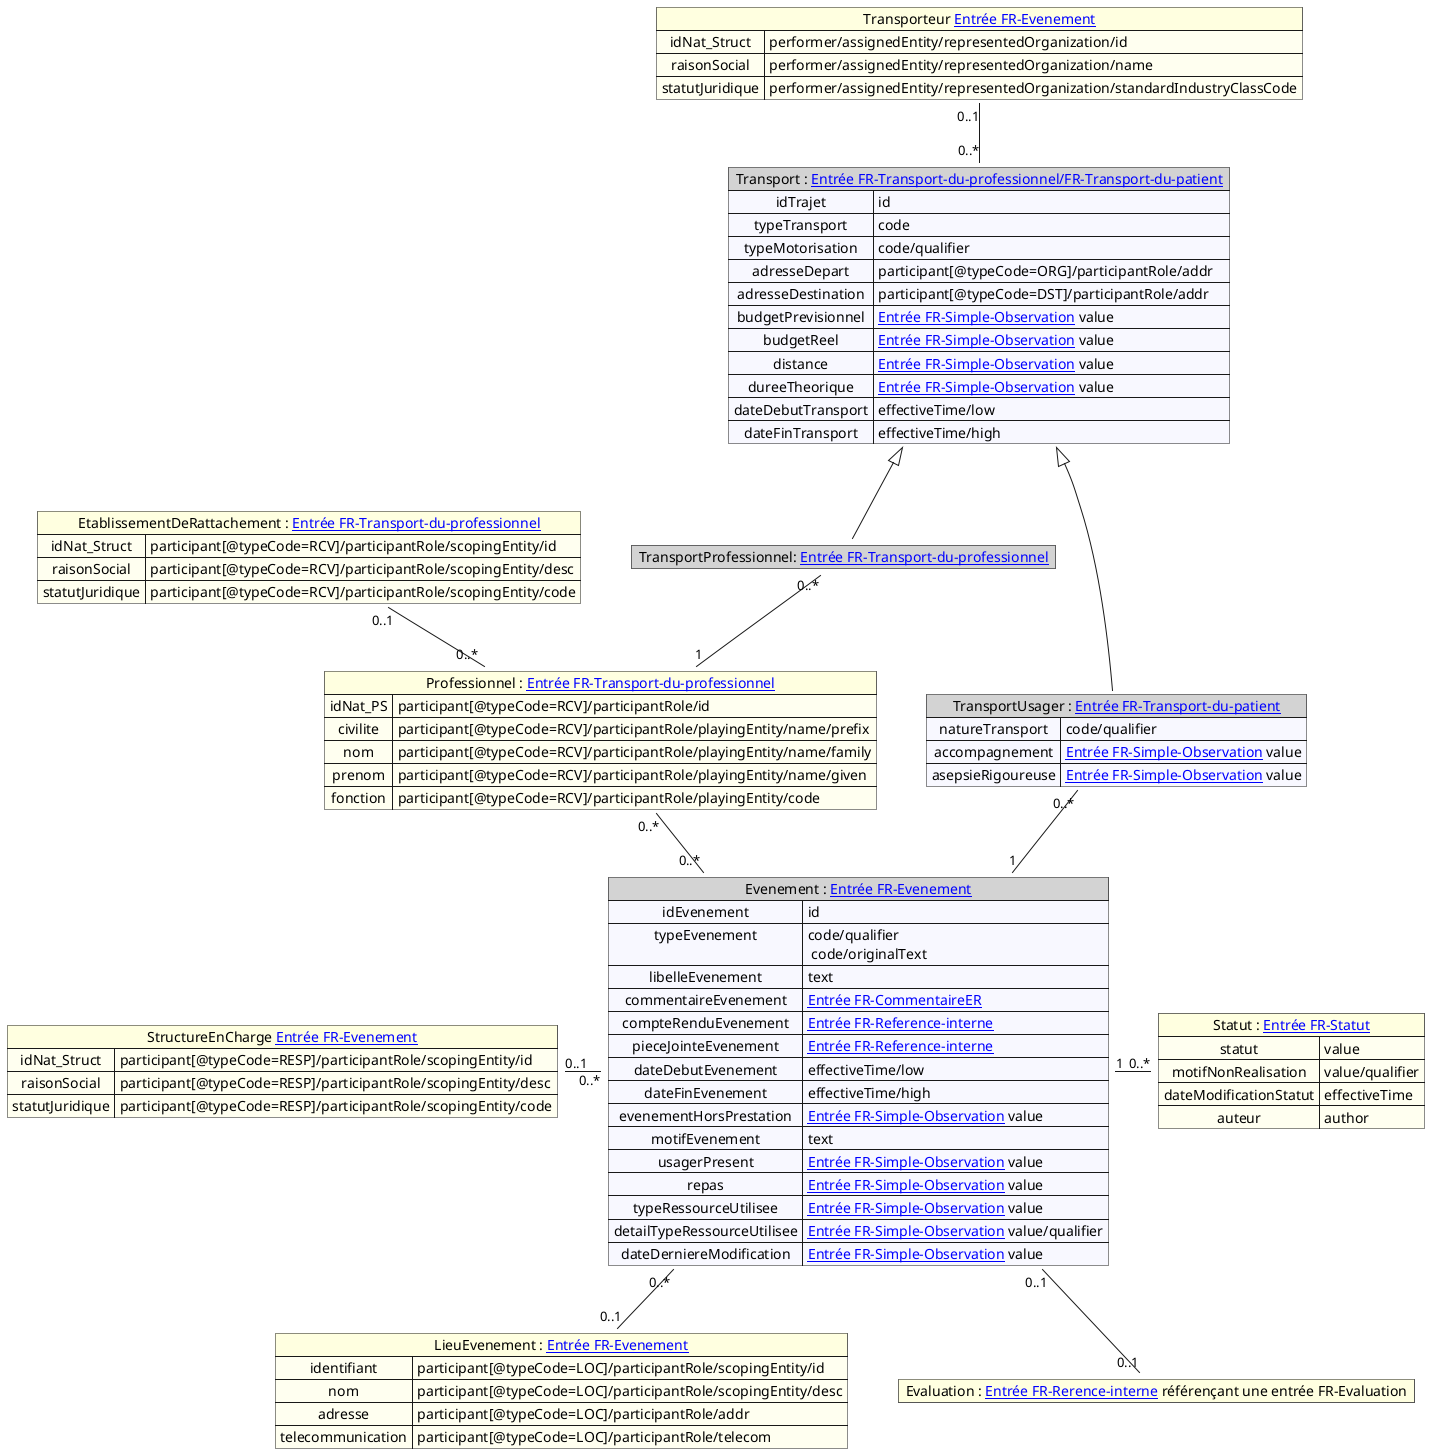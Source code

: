 @startuml


map "Evenement : [[contenu_dossier_corps_cda.html Entrée FR-Evenement]]" as Evenement #back:ghostWhite;header:LightGray {
    idEvenement => id
    typeEvenement => code/qualifier \n code/originalText
    libelleEvenement => text
    commentaireEvenement => [[contenu_dossier_corps_cda.html Entrée FR-CommentaireER]]
    compteRenduEvenement => [[contenu_dossier_corps_cda.html Entrée FR-Reference-interne]]
    pieceJointeEvenement => [[contenu_dossier_corps_cda.html Entrée FR-Reference-interne]]
    dateDebutEvenement => effectiveTime/low
    dateFinEvenement => effectiveTime/high
    evenementHorsPrestation => [[contenu_dossier_corps_cda.html Entrée FR-Simple-Observation]] value
    motifEvenement => text
    usagerPresent => [[contenu_dossier_corps_cda.html Entrée FR-Simple-Observation]] value
    repas => [[contenu_dossier_corps_cda.html Entrée FR-Simple-Observation]] value
    typeRessourceUtilisee => [[contenu_dossier_corps_cda.html Entrée FR-Simple-Observation]] value
    detailTypeRessourceUtilisee => [[contenu_dossier_corps_cda.html Entrée FR-Simple-Observation]] value/qualifier
    dateDerniereModification => [[contenu_dossier_corps_cda.html Entrée FR-Simple-Observation]] value
}
map "Transport : [[contenu_dossier_corps_cda.html Entrée FR-Transport-du-professionnel/FR-Transport-du-patient]]" as Transport#back:ghostWhite;header:LightGray {
    idTrajet => id
    typeTransport => code
    typeMotorisation => code/qualifier
    adresseDepart => participant[@typeCode=ORG]/participantRole/addr
    adresseDestination => participant[@typeCode=DST]/participantRole/addr
    budgetPrevisionnel => [[contenu_dossier_corps_cda.html Entrée FR-Simple-Observation]] value
    budgetReel => [[contenu_dossier_corps_cda.html Entrée FR-Simple-Observation]] value
    distance => [[contenu_dossier_corps_cda.html Entrée FR-Simple-Observation]] value
    dureeTheorique => [[contenu_dossier_corps_cda.html Entrée FR-Simple-Observation]] value
    dateDebutTransport => effectiveTime/low
    dateFinTransport => effectiveTime/high

}
map "Professionnel : [[contenu_dossier_corps_cda.html Entrée FR-Transport-du-professionnel]]" as Professionnel #back:Ivory;header:LightYellow  {
    idNat_PS => participant[@typeCode=RCV]/participantRole/id
    civilite => participant[@typeCode=RCV]/participantRole/playingEntity/name/prefix
    nom => participant[@typeCode=RCV]/participantRole/playingEntity/name/family
    prenom => participant[@typeCode=RCV]/participantRole/playingEntity/name/given
    fonction => participant[@typeCode=RCV]/participantRole/playingEntity/code
}

map "EtablissementDeRattachement : [[contenu_dossier_corps_cda.html Entrée FR-Transport-du-professionnel]]" as etablissementDeRattachement #back:Ivory;header:LightYellow {
    idNat_Struct => participant[@typeCode=RCV]/participantRole/scopingEntity/id
    raisonSocial => participant[@typeCode=RCV]/participantRole/scopingEntity/desc
    statutJuridique => participant[@typeCode=RCV]/participantRole/scopingEntity/code
}

map "Transporteur [[contenu_dossier_corps_cda.html Entrée FR-Evenement]]" as transporteur #back:Ivory;header:LightYellow  {
    idNat_Struct => performer/assignedEntity/representedOrganization/id
    raisonSocial => performer/assignedEntity/representedOrganization/name
    statutJuridique =>  performer/assignedEntity/representedOrganization/standardIndustryClassCode
}

map "StructureEnCharge [[contenu_dossier_corps_cda.html Entrée FR-Evenement]]" as structureEnCharge #back:Ivory;header:LightYellow  {
    idNat_Struct => participant[@typeCode=RESP]/participantRole/scopingEntity/id
    raisonSocial => participant[@typeCode=RESP]/participantRole/scopingEntity/desc
    statutJuridique => participant[@typeCode=RESP]/participantRole/scopingEntity/code
}


map "TransportProfessionnel: [[contenu_dossier_corps_cda.html Entrée FR-Transport-du-professionnel]]" as TransportPro#back:ghostWhite;header:LightGray {
}



map "TransportUsager : [[contenu_dossier_corps_cda.html Entrée FR-Transport-du-patient]]" as TransportUsager#back:ghostWhite;header:LightGray {
    natureTransport => code/qualifier
    accompagnement => [[contenu_dossier_corps_cda.html Entrée FR-Simple-Observation]] value
    asepsieRigoureuse => [[contenu_dossier_corps_cda.html Entrée FR-Simple-Observation]] value
}

map "LieuEvenement : [[contenu_dossier_corps_cda.html Entrée FR-Evenement]]" as Lieu #back:Ivory;header:LightYellow  {
    identifiant => participant[@typeCode=LOC]/participantRole/scopingEntity/id    
    nom => participant[@typeCode=LOC]/participantRole/scopingEntity/desc
    adresse => participant[@typeCode=LOC]/participantRole/addr
    telecommunication => participant[@typeCode=LOC]/participantRole/telecom 
}

map "Evaluation : [[contenu_dossier_corps_cda.html Entrée FR-Rerence-interne]] référençant une entrée FR-Evaluation" as Evaluation #back:Ivory;header:LightYellow {
}

map "Statut : [[contenu_dossier_corps_cda.html Entrée FR-Statut]]" as Statut #back:Ivory;header:LightYellow{
    statut => value
    motifNonRealisation => value/qualifier
    dateModificationStatut => effectiveTime
    auteur => author
}


Evenement "0..*" -- "0..1" Lieu  
Professionnel "0..*" -- "0..*" Evenement
structureEnCharge "0..1" -right- "0..*" Evenement
Transport <|-- TransportPro
Transport <|-- TransportUsager
TransportUsager "0..*" -- "1" Evenement
TransportPro "0..*" -- "1" Professionnel
Evenement "0..1" -- "0..1" Evaluation
Evenement "1" -right- "0..*" Statut
transporteur "0..1" -- "0..*" Transport
etablissementDeRattachement "0..1" -- "0..*" Professionnel



@enduml